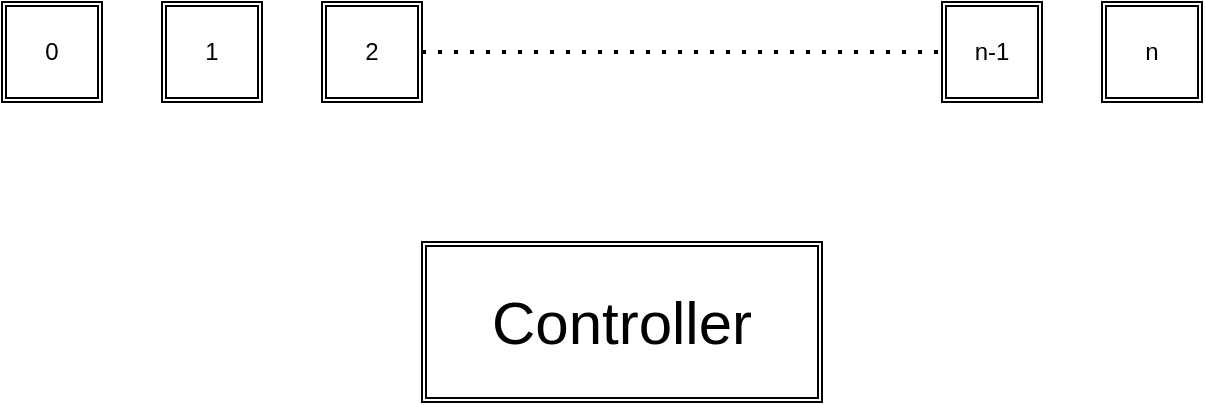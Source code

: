<mxfile version="24.2.5" type="device">
  <diagram name="Page-1" id="FyNI9srRcbYWq4_L0GeI">
    <mxGraphModel dx="1098" dy="988" grid="1" gridSize="10" guides="1" tooltips="1" connect="1" arrows="1" fold="1" page="1" pageScale="1" pageWidth="850" pageHeight="1100" math="0" shadow="0">
      <root>
        <mxCell id="0" />
        <mxCell id="1" parent="0" />
        <mxCell id="RhYrQk9mdNenp1Pl9p6A-9" value="0" style="shape=ext;double=1;rounded=0;whiteSpace=wrap;html=1;" parent="1" vertex="1">
          <mxGeometry x="40" y="380" width="50" height="50" as="geometry" />
        </mxCell>
        <mxCell id="RhYrQk9mdNenp1Pl9p6A-17" value="1" style="shape=ext;double=1;rounded=0;whiteSpace=wrap;html=1;" parent="1" vertex="1">
          <mxGeometry x="120" y="380" width="50" height="50" as="geometry" />
        </mxCell>
        <mxCell id="RhYrQk9mdNenp1Pl9p6A-18" value="2" style="shape=ext;double=1;rounded=0;whiteSpace=wrap;html=1;" parent="1" vertex="1">
          <mxGeometry x="200" y="380" width="50" height="50" as="geometry" />
        </mxCell>
        <mxCell id="RhYrQk9mdNenp1Pl9p6A-30" value="n-1" style="shape=ext;double=1;rounded=0;whiteSpace=wrap;html=1;" parent="1" vertex="1">
          <mxGeometry x="510" y="380" width="50" height="50" as="geometry" />
        </mxCell>
        <mxCell id="RhYrQk9mdNenp1Pl9p6A-32" value="n" style="shape=ext;double=1;rounded=0;whiteSpace=wrap;html=1;" parent="1" vertex="1">
          <mxGeometry x="590" y="380" width="50" height="50" as="geometry" />
        </mxCell>
        <mxCell id="RhYrQk9mdNenp1Pl9p6A-36" value="&lt;font style=&quot;font-size: 30px;&quot;&gt;Controller&lt;/font&gt;" style="shape=ext;double=1;rounded=0;whiteSpace=wrap;html=1;" parent="1" vertex="1">
          <mxGeometry x="250" y="500" width="200" height="80" as="geometry" />
        </mxCell>
        <mxCell id="RhYrQk9mdNenp1Pl9p6A-45" value="" style="endArrow=none;dashed=1;html=1;dashPattern=1 3;strokeWidth=2;rounded=0;entryX=0;entryY=0.5;entryDx=0;entryDy=0;exitX=1;exitY=0.5;exitDx=0;exitDy=0;" parent="1" source="RhYrQk9mdNenp1Pl9p6A-18" target="RhYrQk9mdNenp1Pl9p6A-30" edge="1">
          <mxGeometry width="50" height="50" relative="1" as="geometry">
            <mxPoint x="250" y="400" as="sourcePoint" />
            <mxPoint x="300" y="350" as="targetPoint" />
          </mxGeometry>
        </mxCell>
      </root>
    </mxGraphModel>
  </diagram>
</mxfile>
